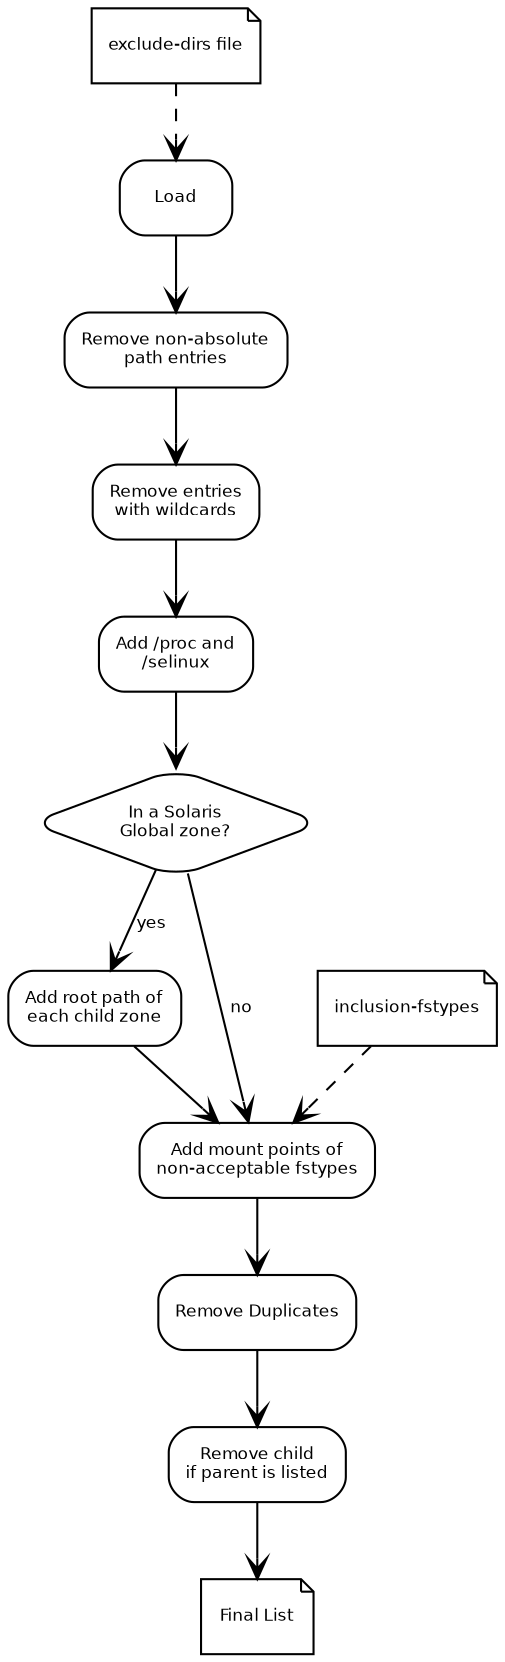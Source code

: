digraph sm {
    labelloc = "t"     // top
    fontname = "Arial"
    fontsize = "8pt"  
    //rankdir="LR"

    node [
        fontname = "Bitstream Vera Sans"
        fontsize = 8
        shape = "box"
        style = "rounded"
    ]

    edge [
        fontname = "Bitstream Vera Sans"
        fontsize = 8
        arrowhead = "ovee"
    ]

    "exclude-dirs file" [shape="note"]
    "inclusion-fstypes" [shape="note"]
    "Final List" [shape="note"]
    "In a Solaris\nGlobal zone?" [shape="diamond"]

    // Flow
    "exclude-dirs file" -> "Load" [style="dashed"]
    "Load" -> "Remove non-absolute\npath entries"
    "Remove non-absolute\npath entries" -> "Remove entries\nwith wildcards"
    "Remove entries\nwith wildcards" -> "Add /proc and\n/selinux" 
    "Add /proc and\n/selinux" -> "In a Solaris\nGlobal zone?"
    "In a Solaris\nGlobal zone?" -> "Add root path of\neach child zone" [label="yes"]
    "Add root path of\neach child zone" -> "Add mount points of\nnon-acceptable fstypes"
    "In a Solaris\nGlobal zone?" -> "Add mount points of\nnon-acceptable fstypes" [label="no"]
    "inclusion-fstypes" -> "Add mount points of\nnon-acceptable fstypes" [style="dashed"]
    "Add mount points of\nnon-acceptable fstypes" -> "Remove Duplicates"
    "Remove Duplicates" -> "Remove child\nif parent is listed"
    "Remove child\nif parent is listed" -> "Final List"

}
